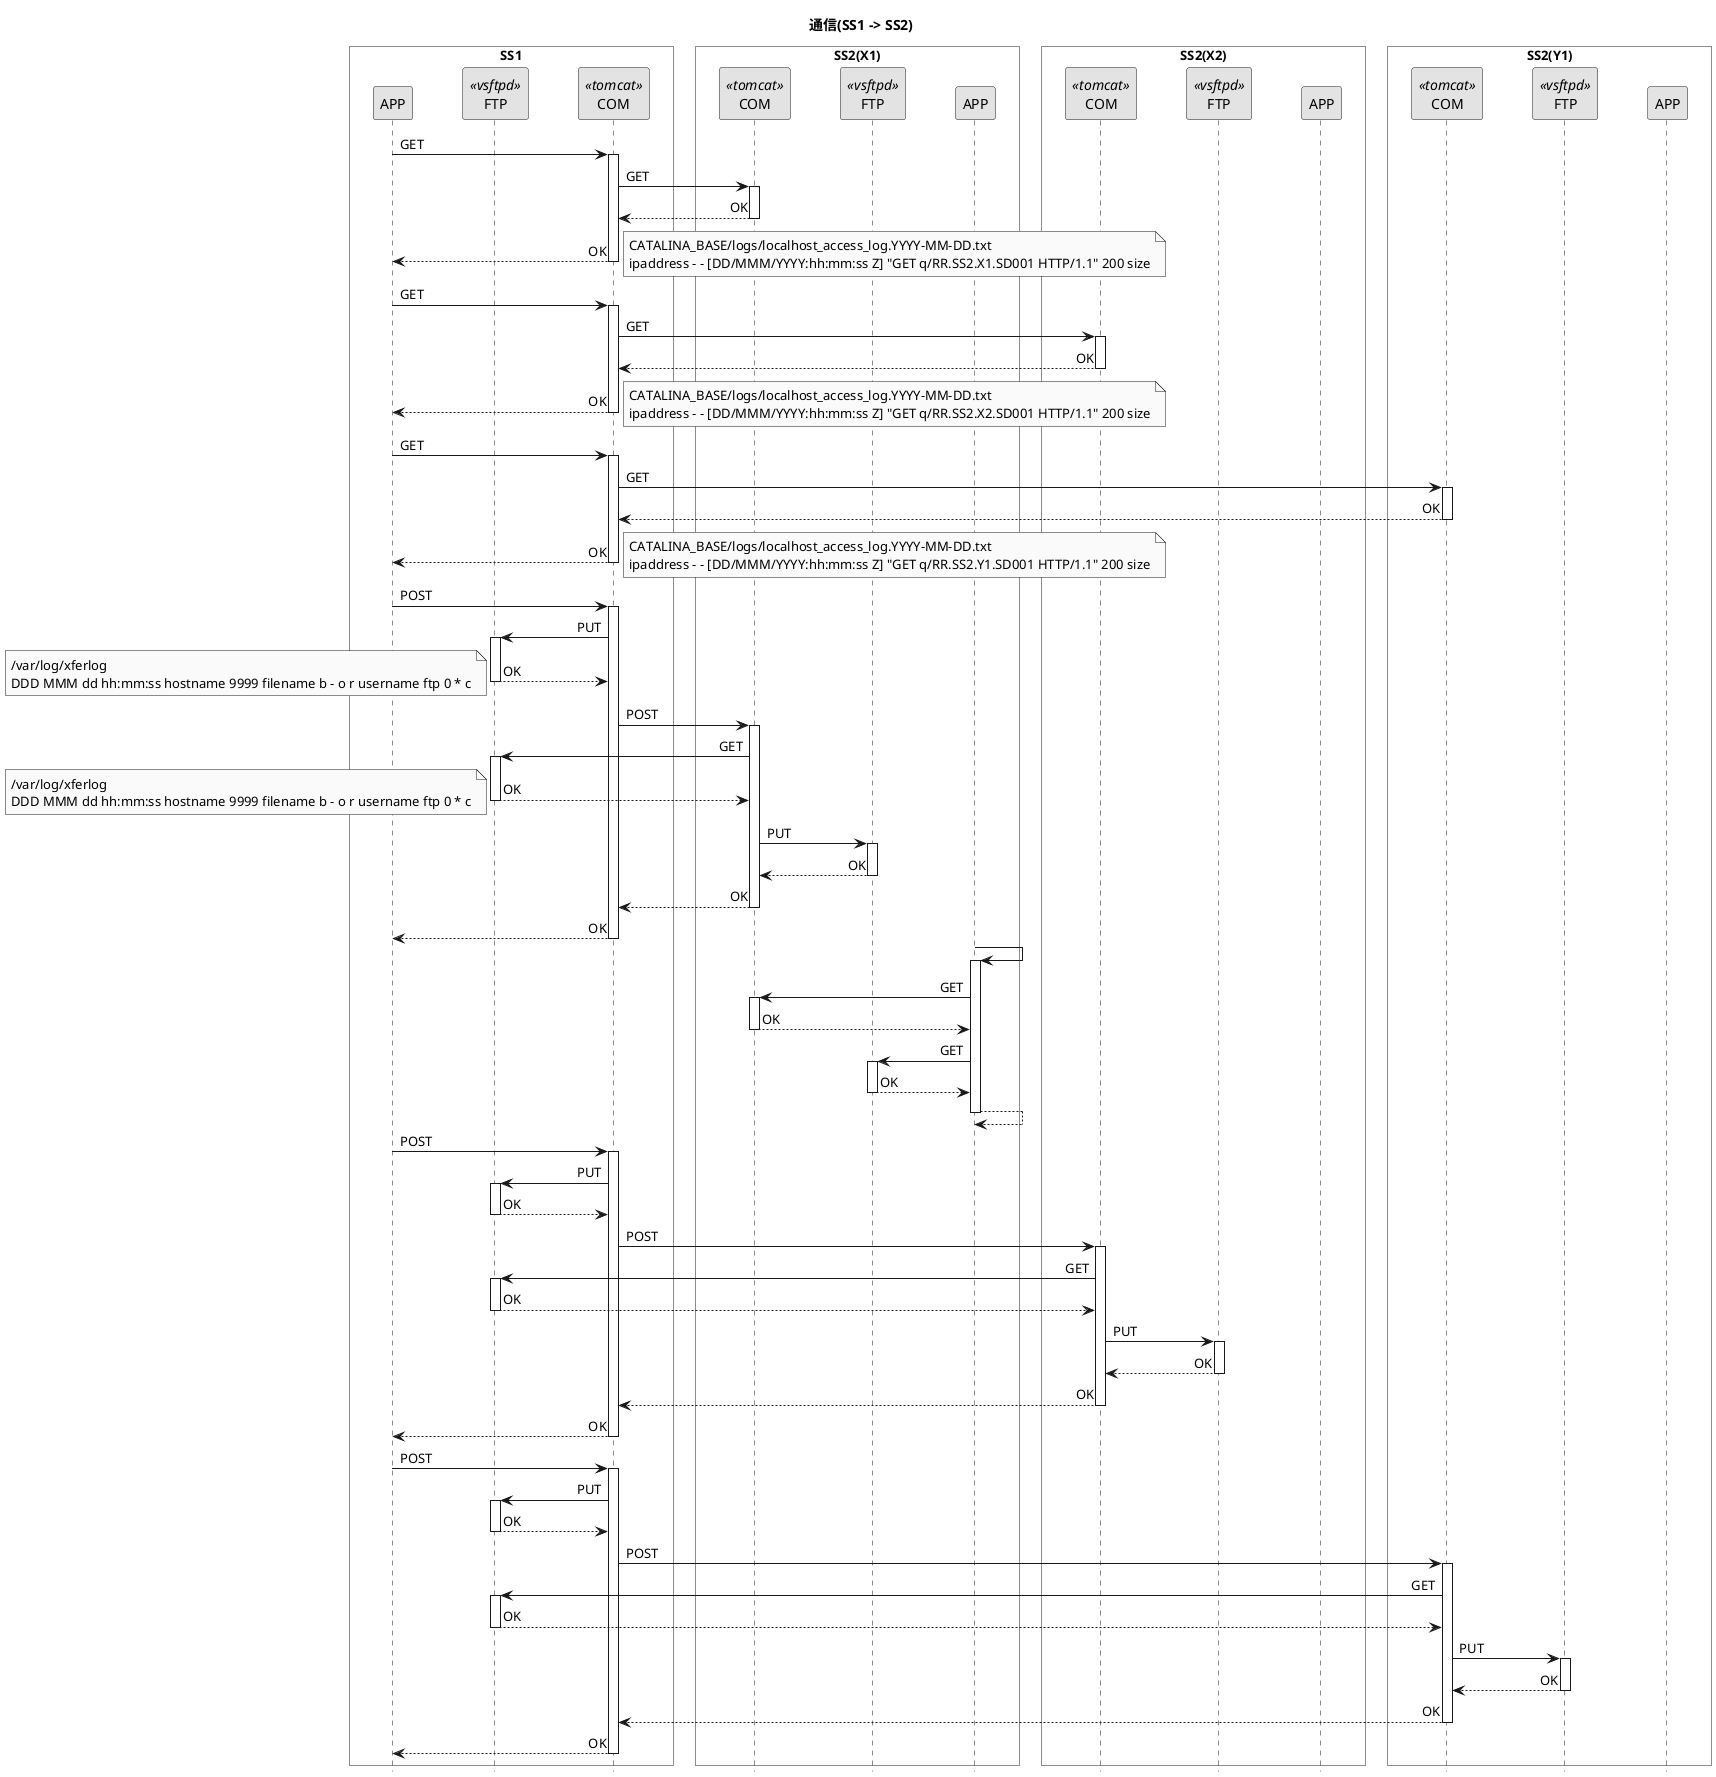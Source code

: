 @startuml
skinparam {
  defaultFontName Noto Sans CJK JP Black
  monochrome true
  ParticipantPadding 20
  BoxPadding 10
  sequenceMessageAlign direction
}
hide footbox
autoactivate on

title 通信(SS1 -> SS2)

box "SS1" #FFFFFF
  participant APP as APP.SS1
  participant FTP as FTP.SS1 <<vsftpd>>
  participant COM as COM.SS1 <<tomcat>>
end box
box "SS2(X1)" #FFFFFF
  participant COM as COM.SS2_X1 <<tomcat>>
  participant FTP as FTP.SS2_X1 <<vsftpd>>
  participant APP as APP.SS2_X1
end box
box "SS2(X2)" #FFFFFF
  participant COM as COM.SS2_X2 <<tomcat>>
  participant FTP as FTP.SS2_X2 <<vsftpd>>
  participant APP as APP.SS2_X2
end box
box "SS2(Y1)" #FFFFFF
  participant COM as COM.SS2_Y1 <<tomcat>>
  participant FTP as FTP.SS2_Y1 <<vsftpd>>
  participant APP as APP.SS2_Y1
end box

APP.SS1 -> COM.SS1 : GET
  COM.SS1 -> COM.SS2_X1 : GET
  return OK
return OK
note right
  CATALINA_BASE/logs/localhost_access_log.YYYY-MM-DD.txt
  ipaddress - - [DD/MMM/YYYY:hh:mm:ss Z] "GET q/RR.SS2.X1.SD001 HTTP/1.1" 200 size
end note
APP.SS1 -> COM.SS1 : GET
  COM.SS1 -> COM.SS2_X2 : GET
  return OK
return OK
note right
  CATALINA_BASE/logs/localhost_access_log.YYYY-MM-DD.txt
  ipaddress - - [DD/MMM/YYYY:hh:mm:ss Z] "GET q/RR.SS2.X2.SD001 HTTP/1.1" 200 size
end note
APP.SS1 -> COM.SS1 : GET
  COM.SS1 -> COM.SS2_Y1 : GET
  return OK
return OK
note right
  CATALINA_BASE/logs/localhost_access_log.YYYY-MM-DD.txt
  ipaddress - - [DD/MMM/YYYY:hh:mm:ss Z] "GET q/RR.SS2.Y1.SD001 HTTP/1.1" 200 size
end note

APP.SS1 -> COM.SS1 : POST
  FTP.SS1 <- COM.SS1 : PUT
  return OK
  note left
    /var/log/xferlog
    DDD MMM dd hh:mm:ss hostname 9999 filename b - o r username ftp 0 * c
  end note
  COM.SS1 -> COM.SS2_X1 : POST
    FTP.SS1 <- COM.SS2_X1 : GET
    return OK
    note left
      /var/log/xferlog
      DDD MMM dd hh:mm:ss hostname 9999 filename b - o r username ftp 0 * c
    end note
    COM.SS2_X1 -> FTP.SS2_X1 : PUT
    return OK
  return OK
return OK
APP.SS2_X1 -> APP.SS2_X1
  COM.SS2_X1 <- APP.SS2_X1 : GET
  return OK
  FTP.SS2_X1 <- APP.SS2_X1 : GET
  return OK
return

APP.SS1 -> COM.SS1 : POST
  FTP.SS1 <- COM.SS1 : PUT
  return OK
  COM.SS1 -> COM.SS2_X2 : POST
    FTP.SS1 <- COM.SS2_X2 : GET
    return OK
    COM.SS2_X2 -> FTP.SS2_X2 : PUT
    return OK
  return OK
return OK

APP.SS1 -> COM.SS1 : POST
  FTP.SS1 <- COM.SS1 : PUT
  return OK
  COM.SS1 -> COM.SS2_Y1 : POST
    FTP.SS1 <- COM.SS2_Y1 : GET
    return OK
    COM.SS2_Y1 -> FTP.SS2_Y1 : PUT
    return OK
  return OK
return OK

@enduml
' vim: set ts=2 sw=2 et:
